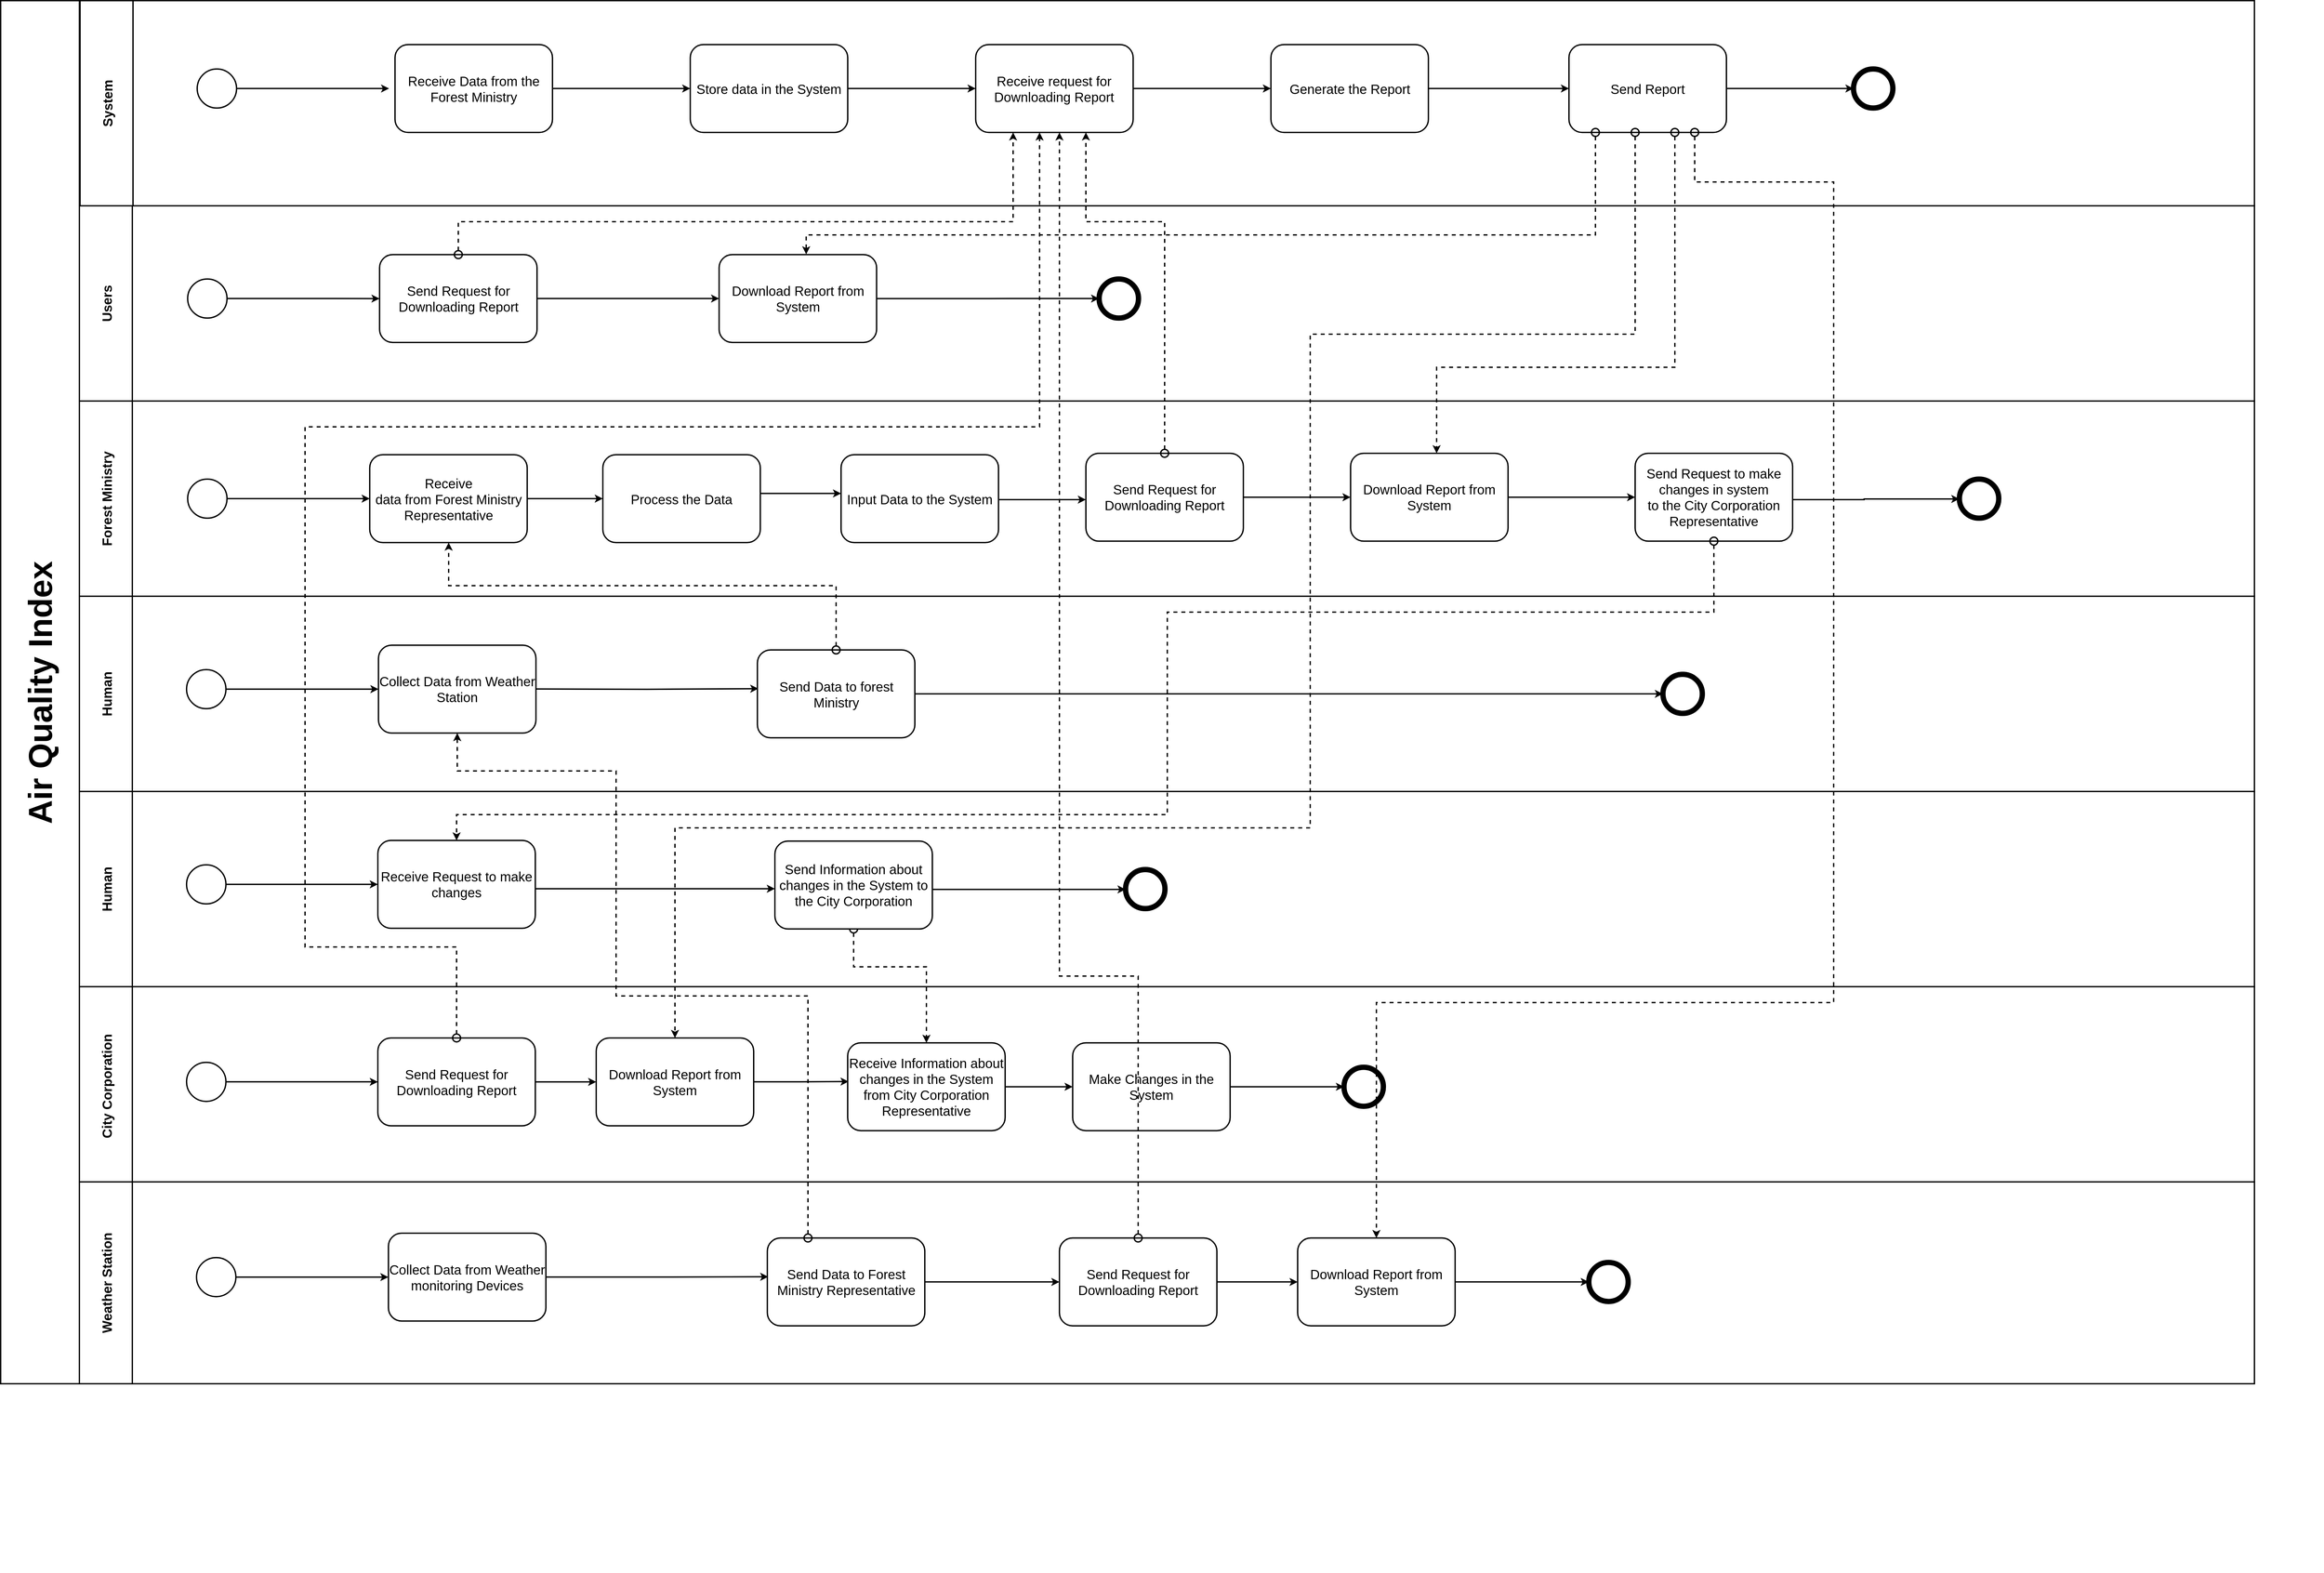 <mxfile version="20.2.3" type="github">
  <diagram id="MuujZMpSUZWTWO6BnlTE" name="Page-1">
    <mxGraphModel dx="2127" dy="2283" grid="1" gridSize="10" guides="1" tooltips="1" connect="1" arrows="1" fold="1" page="1" pageScale="1" pageWidth="850" pageHeight="1100" math="0" shadow="0">
      <root>
        <mxCell id="0" />
        <mxCell id="1" parent="0" />
        <mxCell id="BVnagBwj-R9Hxz_72Z66-1" value="" style="group;horizontal=0;" parent="1" connectable="0" vertex="1">
          <mxGeometry x="170" y="-730" width="3510" height="2360" as="geometry" />
        </mxCell>
        <mxCell id="BVnagBwj-R9Hxz_72Z66-2" value="Users" style="swimlane;horizontal=0;startSize=80;strokeWidth=2;fontSize=20;" parent="BVnagBwj-R9Hxz_72Z66-1" vertex="1">
          <mxGeometry x="118.983" y="300" width="3286.907" height="295" as="geometry" />
        </mxCell>
        <mxCell id="BVnagBwj-R9Hxz_72Z66-3" style="edgeStyle=orthogonalEdgeStyle;shape=connector;rounded=0;orthogonalLoop=1;jettySize=auto;html=1;exitX=1;exitY=0.5;exitDx=0;exitDy=0;exitPerimeter=0;labelBackgroundColor=default;fontFamily=Helvetica;fontSize=11;fontColor=default;startArrow=none;startFill=0;endArrow=classic;strokeColor=default;strokeWidth=2;" parent="BVnagBwj-R9Hxz_72Z66-2" source="BVnagBwj-R9Hxz_72Z66-4" target="BVnagBwj-R9Hxz_72Z66-9" edge="1">
          <mxGeometry relative="1" as="geometry" />
        </mxCell>
        <mxCell id="BVnagBwj-R9Hxz_72Z66-4" value="" style="strokeWidth=2;html=1;shape=mxgraph.flowchart.start_2;whiteSpace=wrap;" parent="BVnagBwj-R9Hxz_72Z66-2" vertex="1">
          <mxGeometry x="163.602" y="110.625" width="59.492" height="59" as="geometry" />
        </mxCell>
        <mxCell id="BVnagBwj-R9Hxz_72Z66-5" value="" style="strokeWidth=8;html=1;shape=mxgraph.flowchart.start_2;whiteSpace=wrap;" parent="BVnagBwj-R9Hxz_72Z66-2" vertex="1">
          <mxGeometry x="1541.021" y="110.625" width="59.492" height="59" as="geometry" />
        </mxCell>
        <mxCell id="BVnagBwj-R9Hxz_72Z66-6" value="&lt;span style=&quot;font-size: 20px;&quot;&gt;Download Report from System&lt;/span&gt;" style="rounded=1;whiteSpace=wrap;html=1;strokeWidth=2;" parent="BVnagBwj-R9Hxz_72Z66-2" vertex="1">
          <mxGeometry x="966.737" y="73.75" width="237.966" height="132.75" as="geometry" />
        </mxCell>
        <mxCell id="BVnagBwj-R9Hxz_72Z66-7" style="edgeStyle=orthogonalEdgeStyle;rounded=0;orthogonalLoop=1;jettySize=auto;html=1;entryX=0;entryY=0.5;entryDx=0;entryDy=0;entryPerimeter=0;strokeWidth=2;" parent="BVnagBwj-R9Hxz_72Z66-2" source="BVnagBwj-R9Hxz_72Z66-6" target="BVnagBwj-R9Hxz_72Z66-5" edge="1">
          <mxGeometry relative="1" as="geometry">
            <mxPoint x="1027.657" y="139.668" as="targetPoint" />
          </mxGeometry>
        </mxCell>
        <mxCell id="BVnagBwj-R9Hxz_72Z66-8" style="edgeStyle=orthogonalEdgeStyle;shape=connector;rounded=0;orthogonalLoop=1;jettySize=auto;html=1;exitX=1;exitY=0.5;exitDx=0;exitDy=0;entryX=0;entryY=0.5;entryDx=0;entryDy=0;labelBackgroundColor=default;fontFamily=Helvetica;fontSize=11;fontColor=default;startArrow=none;startFill=0;endArrow=classic;strokeColor=default;strokeWidth=2;" parent="BVnagBwj-R9Hxz_72Z66-2" source="BVnagBwj-R9Hxz_72Z66-9" target="BVnagBwj-R9Hxz_72Z66-6" edge="1">
          <mxGeometry relative="1" as="geometry" />
        </mxCell>
        <mxCell id="BVnagBwj-R9Hxz_72Z66-9" value="&lt;span style=&quot;font-size: 20px;&quot;&gt;Send Request for Downloading Report&lt;/span&gt;" style="rounded=1;whiteSpace=wrap;html=1;strokeWidth=2;" parent="BVnagBwj-R9Hxz_72Z66-2" vertex="1">
          <mxGeometry x="453.623" y="73.75" width="237.966" height="132.75" as="geometry" />
        </mxCell>
        <mxCell id="BVnagBwj-R9Hxz_72Z66-10" value="" style="group;strokeWidth=2;" parent="BVnagBwj-R9Hxz_72Z66-1" connectable="0" vertex="1">
          <mxGeometry x="118.983" y="595" width="3391.017" height="1770" as="geometry" />
        </mxCell>
        <mxCell id="BVnagBwj-R9Hxz_72Z66-11" value="" style="group;strokeWidth=2;" parent="BVnagBwj-R9Hxz_72Z66-10" connectable="0" vertex="1">
          <mxGeometry y="295" width="3331.525" height="1475" as="geometry" />
        </mxCell>
        <mxCell id="BVnagBwj-R9Hxz_72Z66-12" value="" style="group;strokeWidth=2;" parent="BVnagBwj-R9Hxz_72Z66-11" connectable="0" vertex="1">
          <mxGeometry width="3331.525" height="1475" as="geometry" />
        </mxCell>
        <mxCell id="BVnagBwj-R9Hxz_72Z66-13" value="Weather Station" style="swimlane;horizontal=0;startSize=80;fillStyle=solid;strokeWidth=2;fontSize=20;fontStyle=1" parent="BVnagBwj-R9Hxz_72Z66-12" vertex="1">
          <mxGeometry y="885" width="3286.91" height="305" as="geometry" />
        </mxCell>
        <mxCell id="BVnagBwj-R9Hxz_72Z66-14" style="edgeStyle=orthogonalEdgeStyle;rounded=0;orthogonalLoop=1;jettySize=auto;html=1;entryX=0;entryY=0.5;entryDx=0;entryDy=0;strokeWidth=2;" parent="BVnagBwj-R9Hxz_72Z66-13" source="BVnagBwj-R9Hxz_72Z66-15" target="BVnagBwj-R9Hxz_72Z66-17" edge="1">
          <mxGeometry relative="1" as="geometry" />
        </mxCell>
        <mxCell id="BVnagBwj-R9Hxz_72Z66-15" value="" style="strokeWidth=2;html=1;shape=mxgraph.flowchart.start_2;whiteSpace=wrap;" parent="BVnagBwj-R9Hxz_72Z66-13" vertex="1">
          <mxGeometry x="176.987" y="114.313" width="59.492" height="59" as="geometry" />
        </mxCell>
        <mxCell id="BVnagBwj-R9Hxz_72Z66-16" style="edgeStyle=orthogonalEdgeStyle;rounded=0;orthogonalLoop=1;jettySize=auto;html=1;entryX=0.006;entryY=0.441;entryDx=0;entryDy=0;entryPerimeter=0;strokeWidth=2;" parent="BVnagBwj-R9Hxz_72Z66-13" source="BVnagBwj-R9Hxz_72Z66-17" target="BVnagBwj-R9Hxz_72Z66-19" edge="1">
          <mxGeometry relative="1" as="geometry" />
        </mxCell>
        <mxCell id="BVnagBwj-R9Hxz_72Z66-17" value="&lt;font style=&quot;font-size: 20px;&quot;&gt;Collect Data from Weather monitoring Devices&lt;/font&gt;" style="rounded=1;whiteSpace=wrap;html=1;strokeWidth=2;" parent="BVnagBwj-R9Hxz_72Z66-13" vertex="1">
          <mxGeometry x="467.008" y="77.438" width="237.966" height="132.75" as="geometry" />
        </mxCell>
        <mxCell id="BVnagBwj-R9Hxz_72Z66-18" style="edgeStyle=orthogonalEdgeStyle;rounded=0;orthogonalLoop=1;jettySize=auto;html=1;strokeWidth=2;" parent="BVnagBwj-R9Hxz_72Z66-13" source="BVnagBwj-R9Hxz_72Z66-19" target="BVnagBwj-R9Hxz_72Z66-22" edge="1">
          <mxGeometry relative="1" as="geometry">
            <mxPoint x="1502.16" y="150.845" as="targetPoint" />
          </mxGeometry>
        </mxCell>
        <mxCell id="BVnagBwj-R9Hxz_72Z66-19" value="&lt;font style=&quot;font-size: 20px;&quot;&gt;Send Data to Forest Ministry Representative&lt;/font&gt;" style="rounded=1;whiteSpace=wrap;html=1;strokeWidth=2;" parent="BVnagBwj-R9Hxz_72Z66-13" vertex="1">
          <mxGeometry x="1039.614" y="84.812" width="237.966" height="132.75" as="geometry" />
        </mxCell>
        <mxCell id="BVnagBwj-R9Hxz_72Z66-20" value="&lt;font style=&quot;font-size: 20px;&quot;&gt;Download Report from System&lt;/font&gt;" style="rounded=1;whiteSpace=wrap;html=1;strokeWidth=2;" parent="BVnagBwj-R9Hxz_72Z66-13" vertex="1">
          <mxGeometry x="1841.013" y="84.81" width="237.966" height="132.75" as="geometry" />
        </mxCell>
        <mxCell id="BVnagBwj-R9Hxz_72Z66-21" style="edgeStyle=orthogonalEdgeStyle;rounded=0;orthogonalLoop=1;jettySize=auto;html=1;strokeWidth=2;" parent="BVnagBwj-R9Hxz_72Z66-13" source="BVnagBwj-R9Hxz_72Z66-20" target="BVnagBwj-R9Hxz_72Z66-24" edge="1">
          <mxGeometry relative="1" as="geometry">
            <mxPoint x="2242.447" y="150.728" as="targetPoint" />
          </mxGeometry>
        </mxCell>
        <mxCell id="BVnagBwj-R9Hxz_72Z66-22" value="&lt;font style=&quot;font-size: 20px;&quot;&gt;Send Request for Downloading Report&lt;/font&gt;" style="rounded=1;whiteSpace=wrap;html=1;strokeWidth=2;" parent="BVnagBwj-R9Hxz_72Z66-13" vertex="1">
          <mxGeometry x="1481.013" y="84.81" width="237.966" height="132.75" as="geometry" />
        </mxCell>
        <mxCell id="BVnagBwj-R9Hxz_72Z66-23" style="edgeStyle=orthogonalEdgeStyle;rounded=0;orthogonalLoop=1;jettySize=auto;html=1;strokeWidth=2;" parent="BVnagBwj-R9Hxz_72Z66-13" source="BVnagBwj-R9Hxz_72Z66-22" target="BVnagBwj-R9Hxz_72Z66-20" edge="1">
          <mxGeometry relative="1" as="geometry">
            <mxPoint x="1482.036" y="-278.965" as="sourcePoint" />
            <mxPoint x="1532.034" y="-272.63" as="targetPoint" />
          </mxGeometry>
        </mxCell>
        <mxCell id="BVnagBwj-R9Hxz_72Z66-24" value="" style="strokeWidth=8;html=1;shape=mxgraph.flowchart.start_2;whiteSpace=wrap;" parent="BVnagBwj-R9Hxz_72Z66-13" vertex="1">
          <mxGeometry x="2281.021" y="121.69" width="59.492" height="59" as="geometry" />
        </mxCell>
        <mxCell id="BVnagBwj-R9Hxz_72Z66-25" value="City Corporation " style="swimlane;horizontal=0;startSize=80;strokeWidth=2;fontSize=20;" parent="BVnagBwj-R9Hxz_72Z66-12" vertex="1">
          <mxGeometry y="590" width="3286.907" height="295" as="geometry" />
        </mxCell>
        <mxCell id="BVnagBwj-R9Hxz_72Z66-26" value="" style="strokeWidth=2;html=1;shape=mxgraph.flowchart.start_2;whiteSpace=wrap;" parent="BVnagBwj-R9Hxz_72Z66-25" vertex="1">
          <mxGeometry x="161.952" y="114.315" width="59.492" height="59" as="geometry" />
        </mxCell>
        <mxCell id="BVnagBwj-R9Hxz_72Z66-27" value="" style="strokeWidth=8;html=1;shape=mxgraph.flowchart.start_2;whiteSpace=wrap;" parent="BVnagBwj-R9Hxz_72Z66-25" vertex="1">
          <mxGeometry x="1911.021" y="121.69" width="59.492" height="59" as="geometry" />
        </mxCell>
        <mxCell id="BVnagBwj-R9Hxz_72Z66-28" value="&lt;font style=&quot;font-size: 20px;&quot;&gt;Download Report from System&lt;/font&gt;" style="rounded=1;whiteSpace=wrap;html=1;strokeWidth=2;" parent="BVnagBwj-R9Hxz_72Z66-25" vertex="1">
          <mxGeometry x="781.013" y="77.44" width="237.966" height="132.75" as="geometry" />
        </mxCell>
        <mxCell id="BVnagBwj-R9Hxz_72Z66-29" style="edgeStyle=orthogonalEdgeStyle;rounded=0;orthogonalLoop=1;jettySize=auto;html=1;strokeWidth=2;" parent="BVnagBwj-R9Hxz_72Z66-25" source="BVnagBwj-R9Hxz_72Z66-26" target="BVnagBwj-R9Hxz_72Z66-35" edge="1">
          <mxGeometry relative="1" as="geometry">
            <mxPoint x="411.017" y="144" as="targetPoint" />
          </mxGeometry>
        </mxCell>
        <mxCell id="BVnagBwj-R9Hxz_72Z66-30" style="edgeStyle=orthogonalEdgeStyle;rounded=0;orthogonalLoop=1;jettySize=auto;html=1;strokeWidth=2;" parent="BVnagBwj-R9Hxz_72Z66-25" source="BVnagBwj-R9Hxz_72Z66-31" target="BVnagBwj-R9Hxz_72Z66-33" edge="1">
          <mxGeometry relative="1" as="geometry">
            <mxPoint x="1501.017" y="151" as="targetPoint" />
          </mxGeometry>
        </mxCell>
        <mxCell id="BVnagBwj-R9Hxz_72Z66-31" value="&lt;font style=&quot;font-size: 20px;&quot;&gt;Receive Information about changes in the System from City Corporation Representative&lt;/font&gt;" style="rounded=1;whiteSpace=wrap;html=1;strokeWidth=2;" parent="BVnagBwj-R9Hxz_72Z66-25" vertex="1">
          <mxGeometry x="1161.019" y="84.815" width="237.966" height="132.75" as="geometry" />
        </mxCell>
        <mxCell id="BVnagBwj-R9Hxz_72Z66-32" style="edgeStyle=orthogonalEdgeStyle;rounded=0;orthogonalLoop=1;jettySize=auto;html=1;entryX=0.006;entryY=0.441;entryDx=0;entryDy=0;entryPerimeter=0;strokeWidth=2;" parent="BVnagBwj-R9Hxz_72Z66-25" source="BVnagBwj-R9Hxz_72Z66-28" target="BVnagBwj-R9Hxz_72Z66-31" edge="1">
          <mxGeometry relative="1" as="geometry" />
        </mxCell>
        <mxCell id="BVnagBwj-R9Hxz_72Z66-33" value="&lt;font style=&quot;font-size: 20px;&quot;&gt;Make Changes in the System&lt;/font&gt;" style="rounded=1;whiteSpace=wrap;html=1;strokeWidth=2;" parent="BVnagBwj-R9Hxz_72Z66-25" vertex="1">
          <mxGeometry x="1501.019" y="84.815" width="237.966" height="132.75" as="geometry" />
        </mxCell>
        <mxCell id="BVnagBwj-R9Hxz_72Z66-34" style="edgeStyle=orthogonalEdgeStyle;rounded=0;orthogonalLoop=1;jettySize=auto;html=1;strokeWidth=2;" parent="BVnagBwj-R9Hxz_72Z66-25" source="BVnagBwj-R9Hxz_72Z66-33" target="BVnagBwj-R9Hxz_72Z66-27" edge="1">
          <mxGeometry relative="1" as="geometry">
            <mxPoint x="1751.015" y="150.6" as="sourcePoint" />
            <mxPoint x="1891.017" y="151" as="targetPoint" />
          </mxGeometry>
        </mxCell>
        <mxCell id="BVnagBwj-R9Hxz_72Z66-35" value="&lt;font style=&quot;font-size: 20px;&quot;&gt;Send Request for Downloading Report&lt;/font&gt;" style="rounded=1;whiteSpace=wrap;html=1;strokeWidth=2;" parent="BVnagBwj-R9Hxz_72Z66-25" vertex="1">
          <mxGeometry x="451.013" y="77.44" width="237.966" height="132.75" as="geometry" />
        </mxCell>
        <mxCell id="BVnagBwj-R9Hxz_72Z66-36" style="edgeStyle=orthogonalEdgeStyle;rounded=0;orthogonalLoop=1;jettySize=auto;html=1;strokeWidth=2;" parent="BVnagBwj-R9Hxz_72Z66-25" source="BVnagBwj-R9Hxz_72Z66-35" target="BVnagBwj-R9Hxz_72Z66-28" edge="1">
          <mxGeometry relative="1" as="geometry">
            <mxPoint x="711.019" y="153.665" as="sourcePoint" />
            <mxPoint x="761.017" y="160" as="targetPoint" />
          </mxGeometry>
        </mxCell>
        <mxCell id="BVnagBwj-R9Hxz_72Z66-37" value="Human" style="swimlane;horizontal=0;startSize=80;strokeWidth=2;fontSize=20;" parent="BVnagBwj-R9Hxz_72Z66-12" vertex="1">
          <mxGeometry width="3286.907" height="295" as="geometry" />
        </mxCell>
        <mxCell id="BVnagBwj-R9Hxz_72Z66-38" value="" style="strokeWidth=2;html=1;shape=mxgraph.flowchart.start_2;whiteSpace=wrap;" parent="BVnagBwj-R9Hxz_72Z66-37" vertex="1">
          <mxGeometry x="161.952" y="110.875" width="59.492" height="59" as="geometry" />
        </mxCell>
        <mxCell id="BVnagBwj-R9Hxz_72Z66-39" style="edgeStyle=orthogonalEdgeStyle;rounded=0;orthogonalLoop=1;jettySize=auto;html=1;entryX=0;entryY=0.5;entryDx=0;entryDy=0;strokeWidth=2;" parent="BVnagBwj-R9Hxz_72Z66-37" source="BVnagBwj-R9Hxz_72Z66-38" target="BVnagBwj-R9Hxz_72Z66-40" edge="1">
          <mxGeometry relative="1" as="geometry" />
        </mxCell>
        <mxCell id="BVnagBwj-R9Hxz_72Z66-40" value="&lt;font style=&quot;font-size: 20px;&quot;&gt;Collect Data from Weather Station&lt;/font&gt;" style="rounded=1;whiteSpace=wrap;html=1;strokeWidth=2;" parent="BVnagBwj-R9Hxz_72Z66-37" vertex="1">
          <mxGeometry x="451.973" y="74.0" width="237.966" height="132.75" as="geometry" />
        </mxCell>
        <mxCell id="BVnagBwj-R9Hxz_72Z66-41" style="edgeStyle=orthogonalEdgeStyle;rounded=0;orthogonalLoop=1;jettySize=auto;html=1;entryX=0.006;entryY=0.441;entryDx=0;entryDy=0;entryPerimeter=0;strokeWidth=2;" parent="BVnagBwj-R9Hxz_72Z66-37" target="BVnagBwj-R9Hxz_72Z66-42" edge="1">
          <mxGeometry relative="1" as="geometry">
            <mxPoint x="689.939" y="140.075" as="sourcePoint" />
          </mxGeometry>
        </mxCell>
        <mxCell id="BVnagBwj-R9Hxz_72Z66-42" value="&lt;font style=&quot;font-size: 20px;&quot;&gt;Send Data to forest Ministry&lt;/font&gt;" style="rounded=1;whiteSpace=wrap;html=1;strokeWidth=2;" parent="BVnagBwj-R9Hxz_72Z66-37" vertex="1">
          <mxGeometry x="1024.579" y="81.125" width="237.966" height="132.75" as="geometry" />
        </mxCell>
        <mxCell id="BVnagBwj-R9Hxz_72Z66-44" style="edgeStyle=orthogonalEdgeStyle;rounded=0;orthogonalLoop=1;jettySize=auto;html=1;strokeWidth=2;" parent="BVnagBwj-R9Hxz_72Z66-37" source="BVnagBwj-R9Hxz_72Z66-42" target="BVnagBwj-R9Hxz_72Z66-47" edge="1">
          <mxGeometry relative="1" as="geometry">
            <mxPoint x="1281.019" y="150.235" as="sourcePoint" />
            <mxPoint x="1524.469" y="147.526" as="targetPoint" />
            <Array as="points" />
          </mxGeometry>
        </mxCell>
        <mxCell id="BVnagBwj-R9Hxz_72Z66-47" value="" style="strokeWidth=8;html=1;shape=mxgraph.flowchart.start_2;whiteSpace=wrap;" parent="BVnagBwj-R9Hxz_72Z66-37" vertex="1">
          <mxGeometry x="2393.051" y="118.0" width="59.492" height="59" as="geometry" />
        </mxCell>
        <mxCell id="BVnagBwj-R9Hxz_72Z66-49" style="edgeStyle=orthogonalEdgeStyle;rounded=0;orthogonalLoop=1;jettySize=auto;html=1;dashed=1;startArrow=oval;startFill=0;endArrow=classic;endFill=1;strokeWidth=2;startSize=12;" parent="BVnagBwj-R9Hxz_72Z66-12" source="BVnagBwj-R9Hxz_72Z66-19" target="BVnagBwj-R9Hxz_72Z66-40" edge="1">
          <mxGeometry relative="1" as="geometry">
            <Array as="points">
              <mxPoint x="1101" y="604" />
              <mxPoint x="811" y="604" />
              <mxPoint x="811" y="264" />
              <mxPoint x="571" y="264" />
            </Array>
            <mxPoint x="251.017" y="234" as="targetPoint" />
          </mxGeometry>
        </mxCell>
        <mxCell id="BVnagBwj-R9Hxz_72Z66-50" style="edgeStyle=orthogonalEdgeStyle;rounded=0;orthogonalLoop=1;jettySize=auto;html=1;dashed=1;startArrow=oval;startFill=0;startSize=12;sourcePerimeterSpacing=0;strokeWidth=2;" parent="BVnagBwj-R9Hxz_72Z66-12" source="eXWnOeAJavV24dTZkSML-9" target="BVnagBwj-R9Hxz_72Z66-31" edge="1">
          <mxGeometry relative="1" as="geometry">
            <Array as="points">
              <mxPoint x="1170" y="560" />
              <mxPoint x="1280" y="560" />
            </Array>
            <mxPoint x="2070.002" y="213.875" as="sourcePoint" />
          </mxGeometry>
        </mxCell>
        <mxCell id="eXWnOeAJavV24dTZkSML-1" value="Human" style="swimlane;horizontal=0;startSize=80;strokeWidth=2;fontSize=20;" vertex="1" parent="BVnagBwj-R9Hxz_72Z66-12">
          <mxGeometry y="295" width="3286.907" height="295" as="geometry" />
        </mxCell>
        <mxCell id="eXWnOeAJavV24dTZkSML-2" value="" style="strokeWidth=2;html=1;shape=mxgraph.flowchart.start_2;whiteSpace=wrap;" vertex="1" parent="eXWnOeAJavV24dTZkSML-1">
          <mxGeometry x="161.952" y="110.875" width="59.492" height="59" as="geometry" />
        </mxCell>
        <mxCell id="eXWnOeAJavV24dTZkSML-7" value="&lt;font style=&quot;font-size: 20px;&quot;&gt;Receive Request to make changes&lt;/font&gt;" style="rounded=1;whiteSpace=wrap;html=1;strokeWidth=2;" vertex="1" parent="eXWnOeAJavV24dTZkSML-1">
          <mxGeometry x="451.019" y="73.995" width="237.966" height="132.75" as="geometry" />
        </mxCell>
        <mxCell id="eXWnOeAJavV24dTZkSML-8" style="edgeStyle=orthogonalEdgeStyle;rounded=0;orthogonalLoop=1;jettySize=auto;html=1;strokeWidth=2;" edge="1" parent="eXWnOeAJavV24dTZkSML-1" source="eXWnOeAJavV24dTZkSML-2" target="eXWnOeAJavV24dTZkSML-7">
          <mxGeometry relative="1" as="geometry">
            <mxPoint x="1262.545" y="147.474" as="sourcePoint" />
            <mxPoint x="1481.017" y="164" as="targetPoint" />
            <Array as="points" />
          </mxGeometry>
        </mxCell>
        <mxCell id="eXWnOeAJavV24dTZkSML-9" value="&lt;font style=&quot;font-size: 20px;&quot;&gt;Send Information about changes in the System to the City Corporation&lt;/font&gt;" style="rounded=1;whiteSpace=wrap;html=1;strokeWidth=2;" vertex="1" parent="eXWnOeAJavV24dTZkSML-1">
          <mxGeometry x="1051.019" y="75.005" width="237.966" height="132.75" as="geometry" />
        </mxCell>
        <mxCell id="eXWnOeAJavV24dTZkSML-10" style="edgeStyle=orthogonalEdgeStyle;rounded=0;orthogonalLoop=1;jettySize=auto;html=1;strokeWidth=2;" edge="1" parent="eXWnOeAJavV24dTZkSML-1" source="eXWnOeAJavV24dTZkSML-7" target="eXWnOeAJavV24dTZkSML-9">
          <mxGeometry relative="1" as="geometry">
            <mxPoint x="1791.015" y="146.781" as="sourcePoint" />
            <mxPoint x="961.017" y="165" as="targetPoint" />
            <Array as="points">
              <mxPoint x="891" y="147" />
              <mxPoint x="891" y="147" />
            </Array>
          </mxGeometry>
        </mxCell>
        <mxCell id="eXWnOeAJavV24dTZkSML-11" value="" style="strokeWidth=8;html=1;shape=mxgraph.flowchart.start_2;whiteSpace=wrap;" vertex="1" parent="eXWnOeAJavV24dTZkSML-1">
          <mxGeometry x="1581.021" y="118.0" width="59.492" height="59" as="geometry" />
        </mxCell>
        <mxCell id="eXWnOeAJavV24dTZkSML-12" style="edgeStyle=orthogonalEdgeStyle;rounded=0;orthogonalLoop=1;jettySize=auto;html=1;strokeWidth=2;" edge="1" parent="eXWnOeAJavV24dTZkSML-1" source="eXWnOeAJavV24dTZkSML-9" target="eXWnOeAJavV24dTZkSML-11">
          <mxGeometry relative="1" as="geometry">
            <mxPoint x="1321.015" y="147.453" as="sourcePoint" />
            <mxPoint x="1184.064" y="-292.69" as="targetPoint" />
            <Array as="points">
              <mxPoint x="1451" y="148" />
              <mxPoint x="1451" y="148" />
            </Array>
          </mxGeometry>
        </mxCell>
        <mxCell id="BVnagBwj-R9Hxz_72Z66-51" value="Forest Ministry" style="swimlane;horizontal=0;startSize=80;strokeWidth=2;fontSize=20;rounded=0;swimlaneLine=1;" parent="BVnagBwj-R9Hxz_72Z66-10" vertex="1">
          <mxGeometry width="3286.907" height="295" as="geometry">
            <mxRectangle x="880" y="360" width="40" height="150" as="alternateBounds" />
          </mxGeometry>
        </mxCell>
        <mxCell id="BVnagBwj-R9Hxz_72Z66-52" style="edgeStyle=orthogonalEdgeStyle;rounded=0;orthogonalLoop=1;jettySize=auto;html=1;strokeWidth=2;" parent="BVnagBwj-R9Hxz_72Z66-51" source="BVnagBwj-R9Hxz_72Z66-60" target="BVnagBwj-R9Hxz_72Z66-64" edge="1">
          <mxGeometry relative="1" as="geometry">
            <mxPoint x="2341.017" y="145.38" as="targetPoint" />
            <mxPoint x="2111.017" y="149" as="sourcePoint" />
          </mxGeometry>
        </mxCell>
        <mxCell id="BVnagBwj-R9Hxz_72Z66-53" value="&lt;font style=&quot;font-size: 20px;&quot;&gt;Input Data to the System&lt;/font&gt;" style="rounded=1;whiteSpace=wrap;html=1;strokeWidth=2;" parent="BVnagBwj-R9Hxz_72Z66-51" vertex="1">
          <mxGeometry x="1151.012" y="81.125" width="237.966" height="132.75" as="geometry" />
        </mxCell>
        <mxCell id="BVnagBwj-R9Hxz_72Z66-54" style="edgeStyle=orthogonalEdgeStyle;rounded=0;orthogonalLoop=1;jettySize=auto;html=1;entryX=0;entryY=0.5;entryDx=0;entryDy=0;strokeWidth=2;" parent="BVnagBwj-R9Hxz_72Z66-51" source="BVnagBwj-R9Hxz_72Z66-59" target="BVnagBwj-R9Hxz_72Z66-58" edge="1">
          <mxGeometry relative="1" as="geometry" />
        </mxCell>
        <mxCell id="BVnagBwj-R9Hxz_72Z66-55" style="edgeStyle=orthogonalEdgeStyle;rounded=0;orthogonalLoop=1;jettySize=auto;html=1;exitX=1;exitY=0.441;exitDx=0;exitDy=0;exitPerimeter=0;strokeWidth=2;" parent="BVnagBwj-R9Hxz_72Z66-51" source="BVnagBwj-R9Hxz_72Z66-56" target="BVnagBwj-R9Hxz_72Z66-53" edge="1">
          <mxGeometry relative="1" as="geometry">
            <mxPoint x="1181.017" y="140" as="targetPoint" />
            <Array as="points">
              <mxPoint x="1190" y="140" />
              <mxPoint x="1190" y="147" />
            </Array>
          </mxGeometry>
        </mxCell>
        <mxCell id="BVnagBwj-R9Hxz_72Z66-56" value="&lt;font style=&quot;font-size: 20px;&quot;&gt;Process the Data&lt;/font&gt;" style="rounded=1;whiteSpace=wrap;html=1;strokeWidth=2;" parent="BVnagBwj-R9Hxz_72Z66-51" vertex="1">
          <mxGeometry x="791.014" y="81.125" width="237.966" height="132.75" as="geometry" />
        </mxCell>
        <mxCell id="BVnagBwj-R9Hxz_72Z66-57" style="edgeStyle=orthogonalEdgeStyle;rounded=0;orthogonalLoop=1;jettySize=auto;html=1;exitX=1;exitY=0.5;exitDx=0;exitDy=0;entryX=0;entryY=0.5;entryDx=0;entryDy=0;fontSize=27;strokeWidth=2;" parent="BVnagBwj-R9Hxz_72Z66-51" source="BVnagBwj-R9Hxz_72Z66-58" target="BVnagBwj-R9Hxz_72Z66-56" edge="1">
          <mxGeometry relative="1" as="geometry" />
        </mxCell>
        <mxCell id="BVnagBwj-R9Hxz_72Z66-58" value="&lt;span style=&quot;font-size: 20px;&quot;&gt;Receive&lt;br&gt;data from Forest Ministry Representative&lt;/span&gt;" style="rounded=1;whiteSpace=wrap;html=1;strokeWidth=2;" parent="BVnagBwj-R9Hxz_72Z66-51" vertex="1">
          <mxGeometry x="438.75" y="81.125" width="237.966" height="132.75" as="geometry" />
        </mxCell>
        <mxCell id="BVnagBwj-R9Hxz_72Z66-59" value="" style="strokeWidth=2;html=1;shape=mxgraph.flowchart.start_2;whiteSpace=wrap;" parent="BVnagBwj-R9Hxz_72Z66-51" vertex="1">
          <mxGeometry x="163.602" y="118" width="59.492" height="59" as="geometry" />
        </mxCell>
        <mxCell id="BVnagBwj-R9Hxz_72Z66-60" value="&lt;font style=&quot;font-size: 20px;&quot;&gt;Download Report from System&lt;/font&gt;" style="rounded=1;whiteSpace=wrap;html=1;strokeWidth=2;" parent="BVnagBwj-R9Hxz_72Z66-51" vertex="1">
          <mxGeometry x="1921.013" y="79" width="237.966" height="132.75" as="geometry" />
        </mxCell>
        <mxCell id="BVnagBwj-R9Hxz_72Z66-61" value="&lt;font style=&quot;font-size: 20px;&quot;&gt;Send Request for Downloading Report&lt;/font&gt;" style="rounded=1;whiteSpace=wrap;html=1;strokeWidth=2;" parent="BVnagBwj-R9Hxz_72Z66-51" vertex="1">
          <mxGeometry x="1521.013" y="79" width="237.966" height="132.75" as="geometry" />
        </mxCell>
        <mxCell id="BVnagBwj-R9Hxz_72Z66-62" style="edgeStyle=orthogonalEdgeStyle;rounded=0;orthogonalLoop=1;jettySize=auto;html=1;strokeWidth=2;" parent="BVnagBwj-R9Hxz_72Z66-51" source="BVnagBwj-R9Hxz_72Z66-61" target="BVnagBwj-R9Hxz_72Z66-60" edge="1">
          <mxGeometry relative="1" as="geometry">
            <mxPoint x="1861.017" y="139" as="targetPoint" />
            <mxPoint x="1771.019" y="144.79" as="sourcePoint" />
          </mxGeometry>
        </mxCell>
        <mxCell id="BVnagBwj-R9Hxz_72Z66-63" style="edgeStyle=orthogonalEdgeStyle;rounded=0;orthogonalLoop=1;jettySize=auto;html=1;strokeWidth=2;" parent="BVnagBwj-R9Hxz_72Z66-51" source="BVnagBwj-R9Hxz_72Z66-53" target="BVnagBwj-R9Hxz_72Z66-61" edge="1">
          <mxGeometry relative="1" as="geometry">
            <mxPoint x="1471.017" y="179" as="targetPoint" />
            <mxPoint x="1401.019" y="149.025" as="sourcePoint" />
            <Array as="points">
              <mxPoint x="1471" y="149" />
              <mxPoint x="1471" y="149" />
            </Array>
          </mxGeometry>
        </mxCell>
        <mxCell id="BVnagBwj-R9Hxz_72Z66-64" value="&lt;font style=&quot;font-size: 20px;&quot;&gt;Send Request to make changes in system &lt;br&gt;to the City Corporation Representative&lt;/font&gt;" style="rounded=1;whiteSpace=wrap;html=1;strokeWidth=2;" parent="BVnagBwj-R9Hxz_72Z66-51" vertex="1">
          <mxGeometry x="2351.013" y="79" width="237.966" height="132.75" as="geometry" />
        </mxCell>
        <mxCell id="BVnagBwj-R9Hxz_72Z66-65" value="" style="strokeWidth=8;html=1;shape=mxgraph.flowchart.start_2;whiteSpace=wrap;" parent="BVnagBwj-R9Hxz_72Z66-51" vertex="1">
          <mxGeometry x="2841.021" y="118" width="59.492" height="59" as="geometry" />
        </mxCell>
        <mxCell id="BVnagBwj-R9Hxz_72Z66-66" style="edgeStyle=orthogonalEdgeStyle;rounded=0;orthogonalLoop=1;jettySize=auto;html=1;strokeWidth=2;" parent="BVnagBwj-R9Hxz_72Z66-51" source="BVnagBwj-R9Hxz_72Z66-64" target="BVnagBwj-R9Hxz_72Z66-65" edge="1">
          <mxGeometry relative="1" as="geometry">
            <mxPoint x="2793.053" y="148.995" as="targetPoint" />
            <mxPoint x="2601.019" y="148.995" as="sourcePoint" />
            <Array as="points">
              <mxPoint x="2697" y="149" />
              <mxPoint x="2793" y="148" />
            </Array>
          </mxGeometry>
        </mxCell>
        <mxCell id="BVnagBwj-R9Hxz_72Z66-67" style="edgeStyle=orthogonalEdgeStyle;rounded=0;orthogonalLoop=1;jettySize=auto;html=1;exitX=0.5;exitY=0;exitDx=0;exitDy=0;dashed=1;startArrow=oval;startFill=0;startSize=12;sourcePerimeterSpacing=0;strokeWidth=2;" parent="BVnagBwj-R9Hxz_72Z66-10" source="BVnagBwj-R9Hxz_72Z66-42" target="BVnagBwj-R9Hxz_72Z66-58" edge="1">
          <mxGeometry relative="1" as="geometry">
            <Array as="points">
              <mxPoint x="1143" y="279" />
              <mxPoint x="558" y="279" />
            </Array>
          </mxGeometry>
        </mxCell>
        <mxCell id="BVnagBwj-R9Hxz_72Z66-68" style="edgeStyle=orthogonalEdgeStyle;rounded=0;orthogonalLoop=1;jettySize=auto;html=1;exitX=0.5;exitY=1;exitDx=0;exitDy=0;dashed=1;startArrow=oval;startFill=0;startSize=12;sourcePerimeterSpacing=0;strokeWidth=2;" parent="BVnagBwj-R9Hxz_72Z66-10" source="BVnagBwj-R9Hxz_72Z66-64" target="eXWnOeAJavV24dTZkSML-7" edge="1">
          <mxGeometry relative="1" as="geometry">
            <mxPoint x="1644.017" y="369.005" as="targetPoint" />
            <Array as="points">
              <mxPoint x="2470" y="319" />
              <mxPoint x="1644" y="319" />
              <mxPoint x="1644" y="625" />
              <mxPoint x="570" y="625" />
            </Array>
          </mxGeometry>
        </mxCell>
        <mxCell id="BVnagBwj-R9Hxz_72Z66-69" value="System" style="swimlane;horizontal=0;startSize=80;strokeWidth=2;fontSize=20;" parent="BVnagBwj-R9Hxz_72Z66-1" vertex="1">
          <mxGeometry x="120" y="-10" width="3285.89" height="310" as="geometry" />
        </mxCell>
        <mxCell id="BVnagBwj-R9Hxz_72Z66-70" style="edgeStyle=orthogonalEdgeStyle;shape=connector;rounded=0;orthogonalLoop=1;jettySize=auto;html=1;exitX=1;exitY=0.5;exitDx=0;exitDy=0;exitPerimeter=0;labelBackgroundColor=default;fontFamily=Helvetica;fontSize=11;fontColor=default;startArrow=none;startFill=0;endArrow=classic;strokeColor=default;strokeWidth=2;" parent="BVnagBwj-R9Hxz_72Z66-69" source="BVnagBwj-R9Hxz_72Z66-71" edge="1">
          <mxGeometry relative="1" as="geometry">
            <mxPoint x="467.008" y="132.75" as="targetPoint" />
          </mxGeometry>
        </mxCell>
        <mxCell id="BVnagBwj-R9Hxz_72Z66-71" value="" style="strokeWidth=2;html=1;shape=mxgraph.flowchart.start_2;whiteSpace=wrap;" parent="BVnagBwj-R9Hxz_72Z66-69" vertex="1">
          <mxGeometry x="176.987" y="103.25" width="59.492" height="59" as="geometry" />
        </mxCell>
        <mxCell id="BVnagBwj-R9Hxz_72Z66-72" value="" style="strokeWidth=8;html=1;shape=mxgraph.flowchart.start_2;whiteSpace=wrap;" parent="BVnagBwj-R9Hxz_72Z66-69" vertex="1">
          <mxGeometry x="2680.004" y="103.25" width="59.492" height="59" as="geometry" />
        </mxCell>
        <mxCell id="BVnagBwj-R9Hxz_72Z66-73" value="&lt;font style=&quot;font-size: 20px;&quot;&gt;Receive Data from the Forest Ministry&lt;/font&gt;" style="rounded=1;whiteSpace=wrap;html=1;strokeWidth=2;" parent="BVnagBwj-R9Hxz_72Z66-69" vertex="1">
          <mxGeometry x="475.932" y="66.375" width="237.966" height="132.75" as="geometry" />
        </mxCell>
        <mxCell id="BVnagBwj-R9Hxz_72Z66-74" value="&lt;font style=&quot;font-size: 20px;&quot;&gt;Store data in the System&lt;/font&gt;" style="rounded=1;whiteSpace=wrap;html=1;strokeWidth=2;" parent="BVnagBwj-R9Hxz_72Z66-69" vertex="1">
          <mxGeometry x="922.119" y="66.375" width="237.966" height="132.75" as="geometry" />
        </mxCell>
        <mxCell id="BVnagBwj-R9Hxz_72Z66-75" style="edgeStyle=orthogonalEdgeStyle;rounded=0;orthogonalLoop=1;jettySize=auto;html=1;entryX=0;entryY=0.5;entryDx=0;entryDy=0;startArrow=none;startFill=0;endArrow=classic;endFill=1;strokeWidth=2;" parent="BVnagBwj-R9Hxz_72Z66-69" source="BVnagBwj-R9Hxz_72Z66-76" target="BVnagBwj-R9Hxz_72Z66-78" edge="1">
          <mxGeometry relative="1" as="geometry" />
        </mxCell>
        <mxCell id="BVnagBwj-R9Hxz_72Z66-76" value="&lt;font style=&quot;font-size: 20px;&quot;&gt;Receive request for Downloading Report&lt;/font&gt;" style="rounded=1;whiteSpace=wrap;html=1;strokeWidth=2;" parent="BVnagBwj-R9Hxz_72Z66-69" vertex="1">
          <mxGeometry x="1353.432" y="66.375" width="237.966" height="132.75" as="geometry" />
        </mxCell>
        <mxCell id="BVnagBwj-R9Hxz_72Z66-77" style="edgeStyle=orthogonalEdgeStyle;rounded=0;orthogonalLoop=1;jettySize=auto;html=1;startArrow=none;startFill=0;endArrow=classic;endFill=1;strokeWidth=2;" parent="BVnagBwj-R9Hxz_72Z66-69" source="BVnagBwj-R9Hxz_72Z66-78" target="BVnagBwj-R9Hxz_72Z66-81" edge="1">
          <mxGeometry relative="1" as="geometry">
            <mxPoint x="2230" y="133" as="targetPoint" />
          </mxGeometry>
        </mxCell>
        <mxCell id="BVnagBwj-R9Hxz_72Z66-78" value="&lt;span style=&quot;font-size: 20px;&quot;&gt;Generate the Report&lt;/span&gt;" style="rounded=1;whiteSpace=wrap;html=1;strokeWidth=2;" parent="BVnagBwj-R9Hxz_72Z66-69" vertex="1">
          <mxGeometry x="1799.619" y="66.375" width="237.966" height="132.75" as="geometry" />
        </mxCell>
        <mxCell id="BVnagBwj-R9Hxz_72Z66-79" style="edgeStyle=orthogonalEdgeStyle;rounded=0;orthogonalLoop=1;jettySize=auto;html=1;strokeWidth=2;" parent="BVnagBwj-R9Hxz_72Z66-69" source="BVnagBwj-R9Hxz_72Z66-73" target="BVnagBwj-R9Hxz_72Z66-74" edge="1">
          <mxGeometry relative="1" as="geometry">
            <mxPoint x="921.102" y="142.75" as="targetPoint" />
          </mxGeometry>
        </mxCell>
        <mxCell id="BVnagBwj-R9Hxz_72Z66-80" style="edgeStyle=orthogonalEdgeStyle;rounded=0;orthogonalLoop=1;jettySize=auto;html=1;exitX=1;exitY=0.5;exitDx=0;exitDy=0;strokeWidth=2;" parent="BVnagBwj-R9Hxz_72Z66-69" source="BVnagBwj-R9Hxz_72Z66-74" target="BVnagBwj-R9Hxz_72Z66-76" edge="1">
          <mxGeometry relative="1" as="geometry">
            <mxPoint x="1352.415" y="142.012" as="targetPoint" />
          </mxGeometry>
        </mxCell>
        <mxCell id="BVnagBwj-R9Hxz_72Z66-81" value="&lt;span style=&quot;font-size: 20px;&quot;&gt;Send Report&lt;/span&gt;" style="rounded=1;whiteSpace=wrap;html=1;strokeWidth=2;" parent="BVnagBwj-R9Hxz_72Z66-69" vertex="1">
          <mxGeometry x="2249.999" y="66.375" width="237.966" height="132.75" as="geometry" />
        </mxCell>
        <mxCell id="BVnagBwj-R9Hxz_72Z66-82" style="edgeStyle=orthogonalEdgeStyle;rounded=0;orthogonalLoop=1;jettySize=auto;html=1;startArrow=none;startFill=0;endArrow=classic;endFill=1;strokeWidth=2;" parent="BVnagBwj-R9Hxz_72Z66-69" source="BVnagBwj-R9Hxz_72Z66-81" target="BVnagBwj-R9Hxz_72Z66-72" edge="1">
          <mxGeometry relative="1" as="geometry">
            <mxPoint x="2500.005" y="132.16" as="sourcePoint" />
            <mxPoint x="2630" y="132" as="targetPoint" />
          </mxGeometry>
        </mxCell>
        <mxCell id="BVnagBwj-R9Hxz_72Z66-83" style="edgeStyle=orthogonalEdgeStyle;rounded=0;orthogonalLoop=1;jettySize=auto;html=1;startArrow=oval;startFill=0;endArrow=classic;endFill=1;dashed=1;strokeWidth=2;jumpSize=6;startSize=12;" parent="BVnagBwj-R9Hxz_72Z66-1" source="BVnagBwj-R9Hxz_72Z66-9" target="BVnagBwj-R9Hxz_72Z66-76" edge="1">
          <mxGeometry relative="1" as="geometry">
            <mxPoint x="1580" y="214" as="targetPoint" />
            <Array as="points">
              <mxPoint x="692" y="324" />
              <mxPoint x="1530" y="324" />
            </Array>
          </mxGeometry>
        </mxCell>
        <mxCell id="BVnagBwj-R9Hxz_72Z66-84" style="edgeStyle=orthogonalEdgeStyle;rounded=0;orthogonalLoop=1;jettySize=auto;html=1;entryX=0.553;entryY=-0.003;entryDx=0;entryDy=0;entryPerimeter=0;dashed=1;startArrow=oval;startFill=0;endArrow=classic;endFill=1;strokeWidth=2;startSize=12;" parent="BVnagBwj-R9Hxz_72Z66-1" source="BVnagBwj-R9Hxz_72Z66-81" target="BVnagBwj-R9Hxz_72Z66-6" edge="1">
          <mxGeometry relative="1" as="geometry">
            <Array as="points">
              <mxPoint x="2410" y="344" />
              <mxPoint x="1217" y="344" />
            </Array>
          </mxGeometry>
        </mxCell>
        <mxCell id="BVnagBwj-R9Hxz_72Z66-85" value="&lt;b style=&quot;background-color: initial; font-size: 50px;&quot;&gt;&lt;font style=&quot;font-size: 50px;&quot;&gt;Air Quality Index&lt;/font&gt;&lt;/b&gt;" style="rounded=180&#xa;;whiteSpace=wrap;html=1;fontFamily=Helvetica;fontSize=50;fontColor=default;strokeWidth=2;verticalAlign=middle;horizontal=0;" parent="BVnagBwj-R9Hxz_72Z66-1" vertex="1">
          <mxGeometry y="-10" width="118.98" height="2090" as="geometry" />
        </mxCell>
        <mxCell id="BVnagBwj-R9Hxz_72Z66-86" style="edgeStyle=orthogonalEdgeStyle;rounded=0;orthogonalLoop=1;jettySize=auto;html=1;exitX=0.5;exitY=0;exitDx=0;exitDy=0;dashed=1;startArrow=oval;startFill=0;startSize=12;sourcePerimeterSpacing=0;strokeWidth=2;" parent="BVnagBwj-R9Hxz_72Z66-1" source="BVnagBwj-R9Hxz_72Z66-61" target="BVnagBwj-R9Hxz_72Z66-76" edge="1">
          <mxGeometry relative="1" as="geometry">
            <Array as="points">
              <mxPoint x="1759" y="324" />
              <mxPoint x="1640" y="324" />
            </Array>
          </mxGeometry>
        </mxCell>
        <mxCell id="BVnagBwj-R9Hxz_72Z66-87" style="edgeStyle=orthogonalEdgeStyle;rounded=0;orthogonalLoop=1;jettySize=auto;html=1;dashed=1;startArrow=oval;startFill=0;startSize=12;sourcePerimeterSpacing=0;strokeWidth=2;" parent="BVnagBwj-R9Hxz_72Z66-1" source="BVnagBwj-R9Hxz_72Z66-81" target="BVnagBwj-R9Hxz_72Z66-60" edge="1">
          <mxGeometry relative="1" as="geometry">
            <Array as="points">
              <mxPoint x="2530" y="544" />
              <mxPoint x="2170" y="544" />
            </Array>
          </mxGeometry>
        </mxCell>
        <mxCell id="BVnagBwj-R9Hxz_72Z66-88" style="edgeStyle=orthogonalEdgeStyle;rounded=0;orthogonalLoop=1;jettySize=auto;html=1;exitX=0.5;exitY=0;exitDx=0;exitDy=0;dashed=1;startArrow=oval;startFill=0;startSize=12;sourcePerimeterSpacing=0;strokeWidth=2;" parent="BVnagBwj-R9Hxz_72Z66-1" source="BVnagBwj-R9Hxz_72Z66-35" target="BVnagBwj-R9Hxz_72Z66-76" edge="1">
          <mxGeometry relative="1" as="geometry">
            <Array as="points">
              <mxPoint x="689" y="1420" />
              <mxPoint x="460" y="1420" />
              <mxPoint x="460" y="634" />
              <mxPoint x="1570" y="634" />
            </Array>
          </mxGeometry>
        </mxCell>
        <mxCell id="BVnagBwj-R9Hxz_72Z66-89" style="edgeStyle=orthogonalEdgeStyle;rounded=0;orthogonalLoop=1;jettySize=auto;html=1;dashed=1;startArrow=oval;startFill=0;startSize=12;sourcePerimeterSpacing=0;strokeWidth=2;" parent="BVnagBwj-R9Hxz_72Z66-1" source="BVnagBwj-R9Hxz_72Z66-81" target="BVnagBwj-R9Hxz_72Z66-28" edge="1">
          <mxGeometry relative="1" as="geometry">
            <Array as="points">
              <mxPoint x="2470" y="494" />
              <mxPoint x="1979" y="494" />
              <mxPoint x="1979" y="1240" />
              <mxPoint x="1019" y="1240" />
            </Array>
          </mxGeometry>
        </mxCell>
        <mxCell id="BVnagBwj-R9Hxz_72Z66-90" style="edgeStyle=orthogonalEdgeStyle;rounded=0;orthogonalLoop=1;jettySize=auto;html=1;exitX=0.5;exitY=0;exitDx=0;exitDy=0;dashed=1;startArrow=oval;startFill=0;startSize=12;sourcePerimeterSpacing=0;strokeWidth=2;" parent="BVnagBwj-R9Hxz_72Z66-1" source="BVnagBwj-R9Hxz_72Z66-22" target="BVnagBwj-R9Hxz_72Z66-76" edge="1">
          <mxGeometry relative="1" as="geometry">
            <Array as="points">
              <mxPoint x="1719" y="1464" />
              <mxPoint x="1600" y="1464" />
            </Array>
          </mxGeometry>
        </mxCell>
        <mxCell id="BVnagBwj-R9Hxz_72Z66-91" style="edgeStyle=orthogonalEdgeStyle;rounded=0;orthogonalLoop=1;jettySize=auto;html=1;dashed=1;startArrow=oval;startFill=0;startSize=12;sourcePerimeterSpacing=0;strokeWidth=2;" parent="BVnagBwj-R9Hxz_72Z66-1" source="BVnagBwj-R9Hxz_72Z66-81" target="BVnagBwj-R9Hxz_72Z66-20" edge="1">
          <mxGeometry relative="1" as="geometry">
            <mxPoint x="2607.286" y="1602.571" as="targetPoint" />
            <mxPoint x="2620" y="214" as="sourcePoint" />
            <Array as="points">
              <mxPoint x="2560" y="264" />
              <mxPoint x="2770" y="264" />
              <mxPoint x="2770" y="1504" />
              <mxPoint x="2079" y="1504" />
            </Array>
          </mxGeometry>
        </mxCell>
      </root>
    </mxGraphModel>
  </diagram>
</mxfile>
